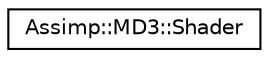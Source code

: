 digraph "Graphical Class Hierarchy"
{
  edge [fontname="Helvetica",fontsize="10",labelfontname="Helvetica",labelfontsize="10"];
  node [fontname="Helvetica",fontsize="10",shape=record];
  rankdir="LR";
  Node1 [label="Assimp::MD3::Shader",height=0.2,width=0.4,color="black", fillcolor="white", style="filled",URL="$struct_assimp_1_1_m_d3_1_1_shader.html",tooltip="Data structure for a shader defined in there. "];
}
